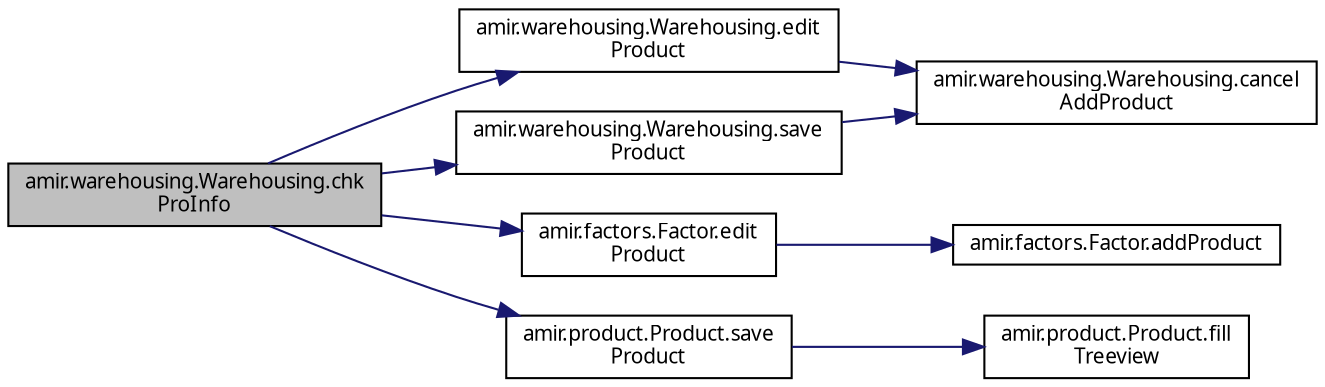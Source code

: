 digraph "amir.warehousing.Warehousing.chkProInfo"
{
 // LATEX_PDF_SIZE
  edge [fontname="FreeSans.ttf",fontsize="10",labelfontname="FreeSans.ttf",labelfontsize="10"];
  node [fontname="FreeSans.ttf",fontsize="10",shape=record];
  rankdir="LR";
  Node1 [label="amir.warehousing.Warehousing.chk\lProInfo",height=0.2,width=0.4,color="black", fillcolor="grey75", style="filled", fontcolor="black",tooltip=" "];
  Node1 -> Node2 [color="midnightblue",fontsize="10",style="solid",fontname="FreeSans.ttf"];
  Node2 [label="amir.warehousing.Warehousing.edit\lProduct",height=0.2,width=0.4,color="black", fillcolor="white", style="filled",URL="$classamir_1_1warehousing_1_1_warehousing.html#a5893747d170e777310c81ce1360823d0",tooltip=" "];
  Node2 -> Node3 [color="midnightblue",fontsize="10",style="solid",fontname="FreeSans.ttf"];
  Node3 [label="amir.warehousing.Warehousing.cancel\lAddProduct",height=0.2,width=0.4,color="black", fillcolor="white", style="filled",URL="$classamir_1_1warehousing_1_1_warehousing.html#aacf80900b0b325c6d0061052016ba303",tooltip=" "];
  Node1 -> Node4 [color="midnightblue",fontsize="10",style="solid",fontname="FreeSans.ttf"];
  Node4 [label="amir.factors.Factor.edit\lProduct",height=0.2,width=0.4,color="black", fillcolor="white", style="filled",URL="$classamir_1_1factors_1_1_factor.html#a5528b689141fe789e37460103882881a",tooltip=" "];
  Node4 -> Node5 [color="midnightblue",fontsize="10",style="solid",fontname="FreeSans.ttf"];
  Node5 [label="amir.factors.Factor.addProduct",height=0.2,width=0.4,color="black", fillcolor="white", style="filled",URL="$classamir_1_1factors_1_1_factor.html#ac67c85dbb072cc3679fc6603ff1ba136",tooltip=" "];
  Node1 -> Node6 [color="midnightblue",fontsize="10",style="solid",fontname="FreeSans.ttf"];
  Node6 [label="amir.product.Product.save\lProduct",height=0.2,width=0.4,color="black", fillcolor="white", style="filled",URL="$classamir_1_1product_1_1_product.html#adf06ac974715c5cb6962eb89a0a71a0c",tooltip=" "];
  Node6 -> Node7 [color="midnightblue",fontsize="10",style="solid",fontname="FreeSans.ttf"];
  Node7 [label="amir.product.Product.fill\lTreeview",height=0.2,width=0.4,color="black", fillcolor="white", style="filled",URL="$classamir_1_1product_1_1_product.html#afe0d5d9b49300a250b7449bf37308e84",tooltip=" "];
  Node1 -> Node8 [color="midnightblue",fontsize="10",style="solid",fontname="FreeSans.ttf"];
  Node8 [label="amir.warehousing.Warehousing.save\lProduct",height=0.2,width=0.4,color="black", fillcolor="white", style="filled",URL="$classamir_1_1warehousing_1_1_warehousing.html#a6ceb296e2f350a7cb573eef410cdecb2",tooltip=" "];
  Node8 -> Node3 [color="midnightblue",fontsize="10",style="solid",fontname="FreeSans.ttf"];
}
